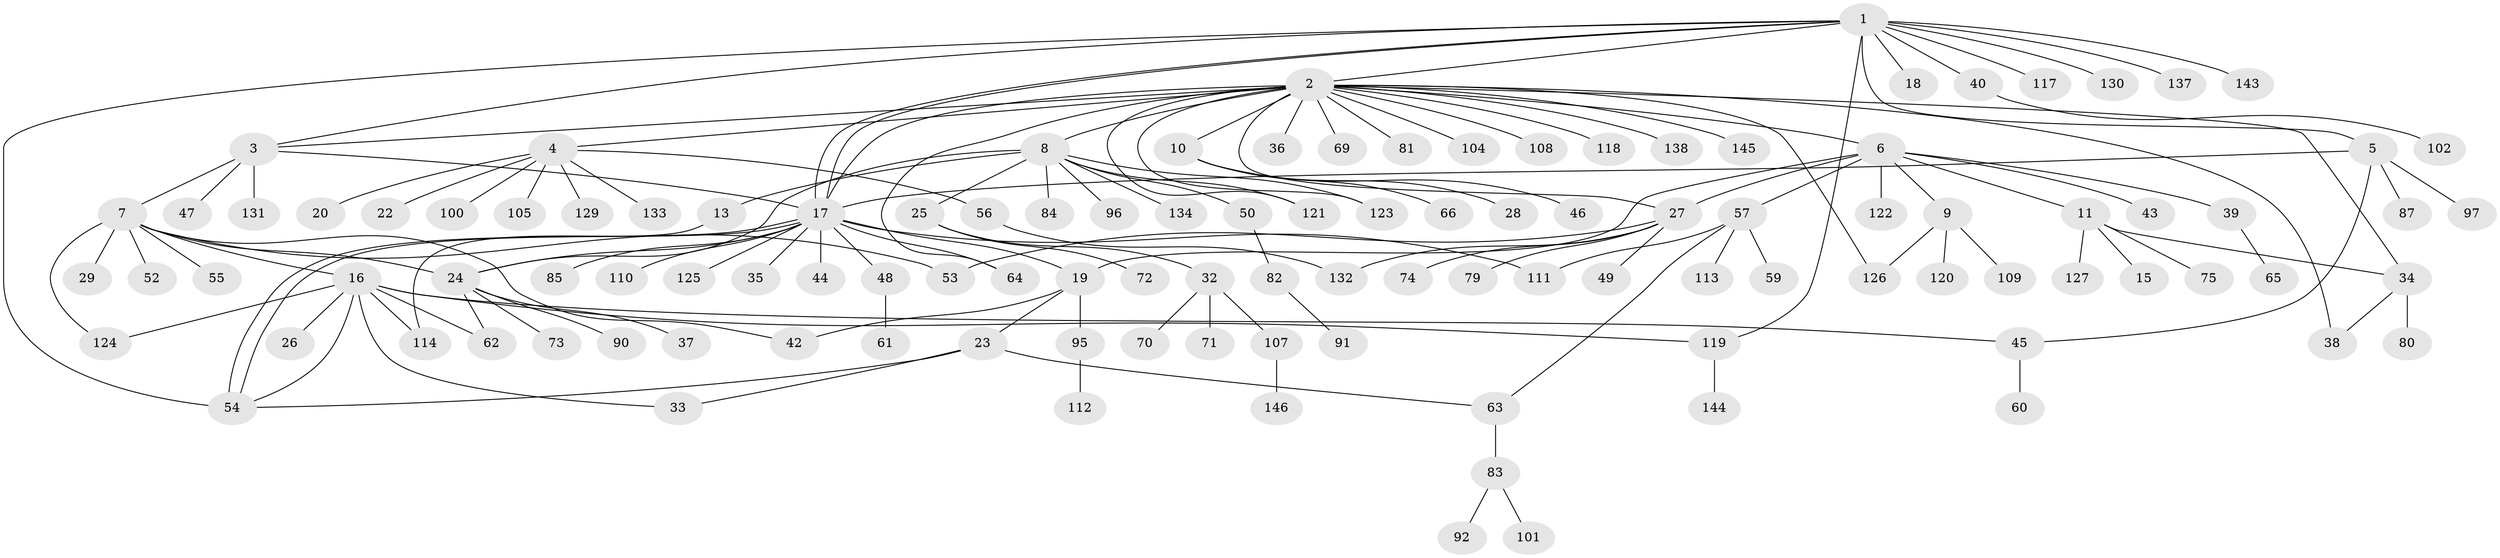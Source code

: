// Generated by graph-tools (version 1.1) at 2025/23/03/03/25 07:23:54]
// undirected, 115 vertices, 144 edges
graph export_dot {
graph [start="1"]
  node [color=gray90,style=filled];
  1 [super="+31"];
  2 [super="+89"];
  3;
  4 [super="+116"];
  5 [super="+115"];
  6 [super="+94"];
  7 [super="+12"];
  8 [super="+77"];
  9 [super="+106"];
  10 [super="+14"];
  11 [super="+139"];
  13;
  15;
  16 [super="+88"];
  17 [super="+21"];
  18;
  19 [super="+68"];
  20;
  22;
  23 [super="+78"];
  24 [super="+30"];
  25;
  26;
  27 [super="+141"];
  28;
  29;
  32 [super="+41"];
  33 [super="+51"];
  34 [super="+67"];
  35 [super="+58"];
  36;
  37;
  38 [super="+76"];
  39;
  40;
  42;
  43;
  44;
  45 [super="+135"];
  46;
  47;
  48;
  49;
  50;
  52;
  53 [super="+140"];
  54 [super="+103"];
  55;
  56;
  57 [super="+86"];
  59;
  60;
  61;
  62 [super="+142"];
  63;
  64;
  65;
  66;
  69;
  70;
  71 [super="+98"];
  72;
  73;
  74;
  75;
  79 [super="+93"];
  80;
  81;
  82;
  83;
  84;
  85;
  87;
  90;
  91;
  92;
  95 [super="+99"];
  96;
  97;
  100;
  101;
  102;
  104;
  105;
  107;
  108;
  109;
  110;
  111 [super="+128"];
  112;
  113;
  114;
  117;
  118;
  119;
  120;
  121;
  122;
  123;
  124;
  125;
  126;
  127;
  129;
  130;
  131;
  132 [super="+136"];
  133;
  134;
  137;
  138;
  143;
  144;
  145;
  146;
  1 -- 2;
  1 -- 3;
  1 -- 5;
  1 -- 17;
  1 -- 17;
  1 -- 18;
  1 -- 40;
  1 -- 54;
  1 -- 117;
  1 -- 119;
  1 -- 130;
  1 -- 137;
  1 -- 143;
  2 -- 3;
  2 -- 4;
  2 -- 6;
  2 -- 8;
  2 -- 10 [weight=2];
  2 -- 17 [weight=2];
  2 -- 27;
  2 -- 34;
  2 -- 36;
  2 -- 38;
  2 -- 69;
  2 -- 81;
  2 -- 104;
  2 -- 108;
  2 -- 118;
  2 -- 121;
  2 -- 123;
  2 -- 126;
  2 -- 138;
  2 -- 145;
  2 -- 64;
  3 -- 7 [weight=2];
  3 -- 17;
  3 -- 47;
  3 -- 131;
  4 -- 20;
  4 -- 22;
  4 -- 56;
  4 -- 100;
  4 -- 105;
  4 -- 129;
  4 -- 133;
  5 -- 45;
  5 -- 87;
  5 -- 97;
  5 -- 17;
  6 -- 9;
  6 -- 11;
  6 -- 19;
  6 -- 27;
  6 -- 39;
  6 -- 43;
  6 -- 57;
  6 -- 122;
  7 -- 29;
  7 -- 42;
  7 -- 16;
  7 -- 52;
  7 -- 53;
  7 -- 55;
  7 -- 124;
  7 -- 24;
  8 -- 13;
  8 -- 25;
  8 -- 50;
  8 -- 84;
  8 -- 96;
  8 -- 121;
  8 -- 123;
  8 -- 134;
  8 -- 24;
  9 -- 109;
  9 -- 126;
  9 -- 120;
  10 -- 46;
  10 -- 28;
  10 -- 66;
  11 -- 15;
  11 -- 75;
  11 -- 127;
  11 -- 34;
  13 -- 114;
  16 -- 26;
  16 -- 33;
  16 -- 45;
  16 -- 54;
  16 -- 62;
  16 -- 124;
  16 -- 114;
  16 -- 119;
  17 -- 19 [weight=2];
  17 -- 24;
  17 -- 35;
  17 -- 44;
  17 -- 48;
  17 -- 54;
  17 -- 54;
  17 -- 64;
  17 -- 85;
  17 -- 110;
  17 -- 111;
  17 -- 125;
  19 -- 23;
  19 -- 42;
  19 -- 95;
  23 -- 63;
  23 -- 33;
  23 -- 54;
  24 -- 37;
  24 -- 90;
  24 -- 73;
  24 -- 62;
  25 -- 32;
  25 -- 72;
  27 -- 49;
  27 -- 53;
  27 -- 74;
  27 -- 79;
  27 -- 132;
  32 -- 70;
  32 -- 71;
  32 -- 107;
  34 -- 80;
  34 -- 38;
  39 -- 65;
  40 -- 102;
  45 -- 60;
  48 -- 61;
  50 -- 82;
  56 -- 132;
  57 -- 59;
  57 -- 111;
  57 -- 113;
  57 -- 63;
  63 -- 83;
  82 -- 91;
  83 -- 92;
  83 -- 101;
  95 -- 112;
  107 -- 146;
  119 -- 144;
}

